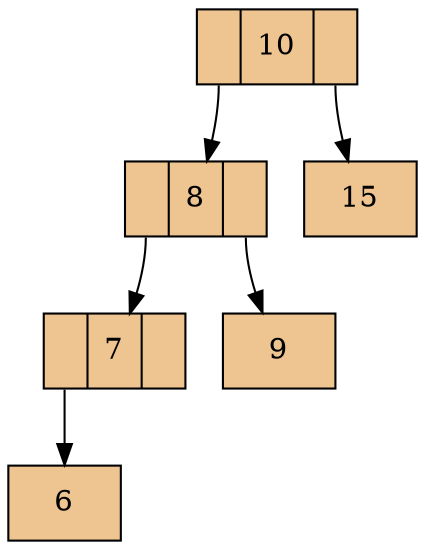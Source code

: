 digraph grafica{
rankdir=TB;
node [shape = record, style=filled, fillcolor=burlywood2];
nodo1 [ label ="<C0>|10|<C1>"];
nodo2 [ label ="<C0>|8|<C1>"];
nodo4 [ label ="<C0>|7|<C1>"];
nodo6 [ label ="6"];
nodo4:C0->nodo6
nodo2:C0->nodo4
nodo3 [ label ="9"];
nodo2:C1->nodo3
nodo1:C0->nodo2
nodo5 [ label ="15"];
nodo1:C1->nodo5
}
